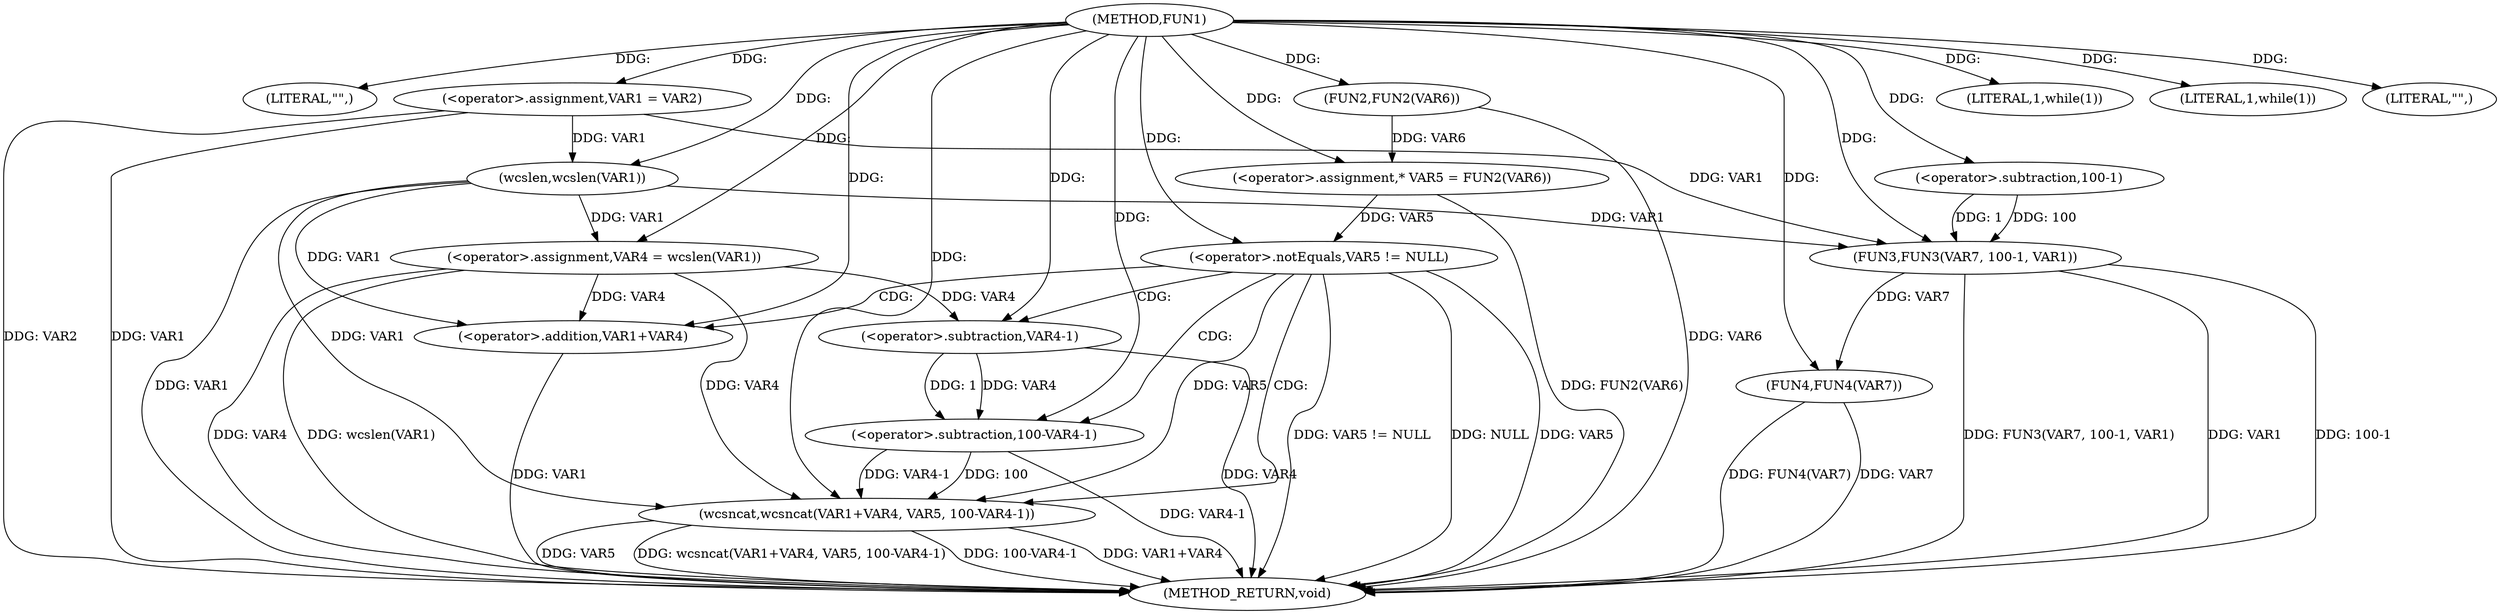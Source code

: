 digraph FUN1 {  
"1000100" [label = "(METHOD,FUN1)" ]
"1000151" [label = "(METHOD_RETURN,void)" ]
"1000103" [label = "(LITERAL,\"\",)" ]
"1000104" [label = "(<operator>.assignment,VAR1 = VAR2)" ]
"1000108" [label = "(LITERAL,1,while(1))" ]
"1000112" [label = "(<operator>.assignment,VAR4 = wcslen(VAR1))" ]
"1000114" [label = "(wcslen,wcslen(VAR1))" ]
"1000117" [label = "(<operator>.assignment,* VAR5 = FUN2(VAR6))" ]
"1000119" [label = "(FUN2,FUN2(VAR6))" ]
"1000122" [label = "(<operator>.notEquals,VAR5 != NULL)" ]
"1000126" [label = "(wcsncat,wcsncat(VAR1+VAR4, VAR5, 100-VAR4-1))" ]
"1000127" [label = "(<operator>.addition,VAR1+VAR4)" ]
"1000131" [label = "(<operator>.subtraction,100-VAR4-1)" ]
"1000133" [label = "(<operator>.subtraction,VAR4-1)" ]
"1000138" [label = "(LITERAL,1,while(1))" ]
"1000141" [label = "(LITERAL,\"\",)" ]
"1000142" [label = "(FUN3,FUN3(VAR7, 100-1, VAR1))" ]
"1000144" [label = "(<operator>.subtraction,100-1)" ]
"1000148" [label = "(FUN4,FUN4(VAR7))" ]
  "1000142" -> "1000151"  [ label = "DDG: FUN3(VAR7, 100-1, VAR1)"] 
  "1000104" -> "1000151"  [ label = "DDG: VAR1"] 
  "1000112" -> "1000151"  [ label = "DDG: wcslen(VAR1)"] 
  "1000122" -> "1000151"  [ label = "DDG: VAR5"] 
  "1000114" -> "1000151"  [ label = "DDG: VAR1"] 
  "1000126" -> "1000151"  [ label = "DDG: VAR1+VAR4"] 
  "1000122" -> "1000151"  [ label = "DDG: VAR5 != NULL"] 
  "1000127" -> "1000151"  [ label = "DDG: VAR1"] 
  "1000117" -> "1000151"  [ label = "DDG: FUN2(VAR6)"] 
  "1000142" -> "1000151"  [ label = "DDG: VAR1"] 
  "1000104" -> "1000151"  [ label = "DDG: VAR2"] 
  "1000126" -> "1000151"  [ label = "DDG: VAR5"] 
  "1000126" -> "1000151"  [ label = "DDG: wcsncat(VAR1+VAR4, VAR5, 100-VAR4-1)"] 
  "1000142" -> "1000151"  [ label = "DDG: 100-1"] 
  "1000133" -> "1000151"  [ label = "DDG: VAR4"] 
  "1000148" -> "1000151"  [ label = "DDG: VAR7"] 
  "1000148" -> "1000151"  [ label = "DDG: FUN4(VAR7)"] 
  "1000131" -> "1000151"  [ label = "DDG: VAR4-1"] 
  "1000112" -> "1000151"  [ label = "DDG: VAR4"] 
  "1000119" -> "1000151"  [ label = "DDG: VAR6"] 
  "1000126" -> "1000151"  [ label = "DDG: 100-VAR4-1"] 
  "1000122" -> "1000151"  [ label = "DDG: NULL"] 
  "1000100" -> "1000103"  [ label = "DDG: "] 
  "1000100" -> "1000104"  [ label = "DDG: "] 
  "1000100" -> "1000108"  [ label = "DDG: "] 
  "1000114" -> "1000112"  [ label = "DDG: VAR1"] 
  "1000100" -> "1000112"  [ label = "DDG: "] 
  "1000104" -> "1000114"  [ label = "DDG: VAR1"] 
  "1000100" -> "1000114"  [ label = "DDG: "] 
  "1000119" -> "1000117"  [ label = "DDG: VAR6"] 
  "1000100" -> "1000117"  [ label = "DDG: "] 
  "1000100" -> "1000119"  [ label = "DDG: "] 
  "1000117" -> "1000122"  [ label = "DDG: VAR5"] 
  "1000100" -> "1000122"  [ label = "DDG: "] 
  "1000114" -> "1000126"  [ label = "DDG: VAR1"] 
  "1000100" -> "1000126"  [ label = "DDG: "] 
  "1000112" -> "1000126"  [ label = "DDG: VAR4"] 
  "1000114" -> "1000127"  [ label = "DDG: VAR1"] 
  "1000100" -> "1000127"  [ label = "DDG: "] 
  "1000112" -> "1000127"  [ label = "DDG: VAR4"] 
  "1000122" -> "1000126"  [ label = "DDG: VAR5"] 
  "1000131" -> "1000126"  [ label = "DDG: 100"] 
  "1000131" -> "1000126"  [ label = "DDG: VAR4-1"] 
  "1000100" -> "1000131"  [ label = "DDG: "] 
  "1000133" -> "1000131"  [ label = "DDG: VAR4"] 
  "1000133" -> "1000131"  [ label = "DDG: 1"] 
  "1000100" -> "1000133"  [ label = "DDG: "] 
  "1000112" -> "1000133"  [ label = "DDG: VAR4"] 
  "1000100" -> "1000138"  [ label = "DDG: "] 
  "1000100" -> "1000141"  [ label = "DDG: "] 
  "1000100" -> "1000142"  [ label = "DDG: "] 
  "1000144" -> "1000142"  [ label = "DDG: 100"] 
  "1000144" -> "1000142"  [ label = "DDG: 1"] 
  "1000100" -> "1000144"  [ label = "DDG: "] 
  "1000104" -> "1000142"  [ label = "DDG: VAR1"] 
  "1000114" -> "1000142"  [ label = "DDG: VAR1"] 
  "1000142" -> "1000148"  [ label = "DDG: VAR7"] 
  "1000100" -> "1000148"  [ label = "DDG: "] 
  "1000122" -> "1000131"  [ label = "CDG: "] 
  "1000122" -> "1000127"  [ label = "CDG: "] 
  "1000122" -> "1000126"  [ label = "CDG: "] 
  "1000122" -> "1000133"  [ label = "CDG: "] 
}
